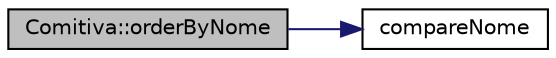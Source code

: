 digraph "Comitiva::orderByNome"
{
 // LATEX_PDF_SIZE
  edge [fontname="Helvetica",fontsize="10",labelfontname="Helvetica",labelfontsize="10"];
  node [fontname="Helvetica",fontsize="10",shape=record];
  rankdir="LR";
  Node1 [label="Comitiva::orderByNome",height=0.2,width=0.4,color="black", fillcolor="grey75", style="filled", fontcolor="black",tooltip="Mostra todos os elementos ordenados pelo nome."];
  Node1 -> Node2 [color="midnightblue",fontsize="10",style="solid",fontname="Helvetica"];
  Node2 [label="compareNome",height=0.2,width=0.4,color="black", fillcolor="white", style="filled",URL="$_comitiva_8cpp.html#a68a53d6d990bb8c4319dba2b2a6a2451",tooltip=" "];
}
